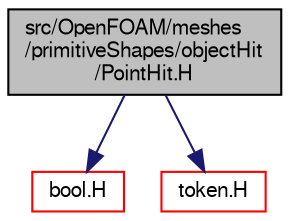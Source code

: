 digraph "src/OpenFOAM/meshes/primitiveShapes/objectHit/PointHit.H"
{
  bgcolor="transparent";
  edge [fontname="FreeSans",fontsize="10",labelfontname="FreeSans",labelfontsize="10"];
  node [fontname="FreeSans",fontsize="10",shape=record];
  Node1 [label="src/OpenFOAM/meshes\l/primitiveShapes/objectHit\l/PointHit.H",height=0.2,width=0.4,color="black", fillcolor="grey75", style="filled" fontcolor="black"];
  Node1 -> Node2 [color="midnightblue",fontsize="10",style="solid",fontname="FreeSans"];
  Node2 [label="bool.H",height=0.2,width=0.4,color="red",URL="$a08340.html",tooltip="System bool. "];
  Node1 -> Node3 [color="midnightblue",fontsize="10",style="solid",fontname="FreeSans"];
  Node3 [label="token.H",height=0.2,width=0.4,color="red",URL="$a07364.html"];
}
